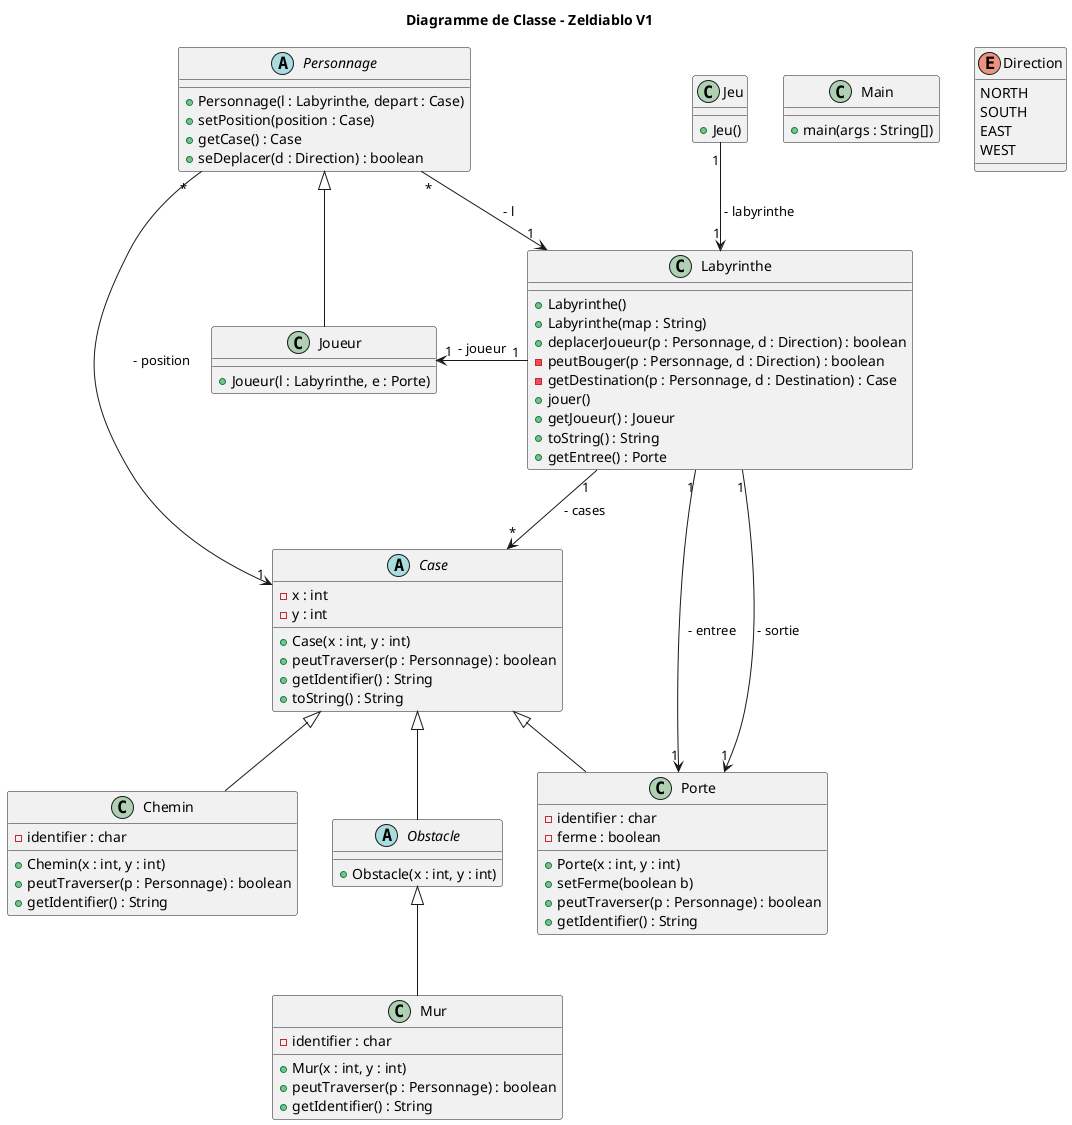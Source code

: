 @startuml

title Diagramme de Classe - Zeldiablo V1

class Jeu{
    + Jeu()
}

abstract class Personnage{
    + Personnage(l : Labyrinthe, depart : Case)
    + setPosition(position : Case)
    + getCase() : Case
    + seDeplacer(d : Direction) : boolean
}

class Labyrinthe{
    + Labyrinthe()
    + Labyrinthe(map : String)
    + deplacerJoueur(p : Personnage, d : Direction) : boolean
    - peutBouger(p : Personnage, d : Direction) : boolean
    - getDestination(p : Personnage, d : Destination) : Case
    + jouer()
    + getJoueur() : Joueur
    + toString() : String
    + getEntree() : Porte
}

class Main{
    +main(args : String[])
}

abstract class Case{
    - x : int
    - y : int
    + Case(x : int, y : int)
    + peutTraverser(p : Personnage) : boolean
    + getIdentifier() : String
    + toString() : String
}

class Chemin extends Case{
    - identifier : char
    + Chemin(x : int, y : int)
    + peutTraverser(p : Personnage) : boolean
    + getIdentifier() : String
}

abstract class Obstacle extends Case{
    + Obstacle(x : int, y : int)
}

class Mur extends Obstacle{
    - identifier : char
    + Mur(x : int, y : int)
    + peutTraverser(p : Personnage) : boolean
    + getIdentifier() : String
}

class Porte extends Case{
    - identifier : char
    - ferme : boolean
    + Porte(x : int, y : int)
    + setFerme(boolean b)
    + peutTraverser(p : Personnage) : boolean
    + getIdentifier() : String
}

class Joueur extends Personnage{
    + Joueur(l : Labyrinthe, e : Porte)
}

enum Direction{
    NORTH
    SOUTH
    EAST
    WEST
}

Jeu "1" --> "1" Labyrinthe: " - labyrinthe"
Labyrinthe "1" -down-> "1" Porte: " - entree "
Labyrinthe "1" -left-> "1" Porte: " - sortie "
Labyrinthe "1" --> "*" Case: " - cases "
Personnage "*" --> "1" Case: " - position "
Personnage "*" --> "1" Labyrinthe: " - l "
Labyrinthe "1" -left-> "1" Joueur: " - joueur "

@enduml